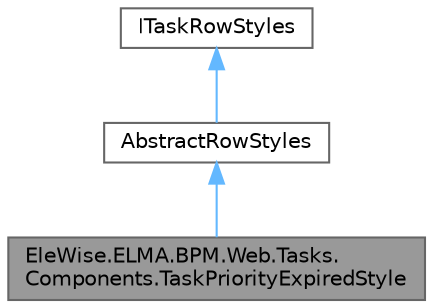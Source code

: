 digraph "EleWise.ELMA.BPM.Web.Tasks.Components.TaskPriorityExpiredStyle"
{
 // LATEX_PDF_SIZE
  bgcolor="transparent";
  edge [fontname=Helvetica,fontsize=10,labelfontname=Helvetica,labelfontsize=10];
  node [fontname=Helvetica,fontsize=10,shape=box,height=0.2,width=0.4];
  Node1 [id="Node000001",label="EleWise.ELMA.BPM.Web.Tasks.\lComponents.TaskPriorityExpiredStyle",height=0.2,width=0.4,color="gray40", fillcolor="grey60", style="filled", fontcolor="black",tooltip="Просроченная задача"];
  Node2 -> Node1 [id="edge1_Node000001_Node000002",dir="back",color="steelblue1",style="solid",tooltip=" "];
  Node2 [id="Node000002",label="AbstractRowStyles",height=0.2,width=0.4,color="gray40", fillcolor="white", style="filled",URL="$class_ele_wise_1_1_e_l_m_a_1_1_b_p_m_1_1_web_1_1_tasks_1_1_components_1_1_abstract_row_styles.html",tooltip="Абстрактный класс для стилей карточек задач Предоставляет общий функционал поиска иконки в метаданных"];
  Node3 -> Node2 [id="edge2_Node000002_Node000003",dir="back",color="steelblue1",style="solid",tooltip=" "];
  Node3 [id="Node000003",label="ITaskRowStyles",height=0.2,width=0.4,color="gray40", fillcolor="white", style="filled",tooltip=" "];
}
